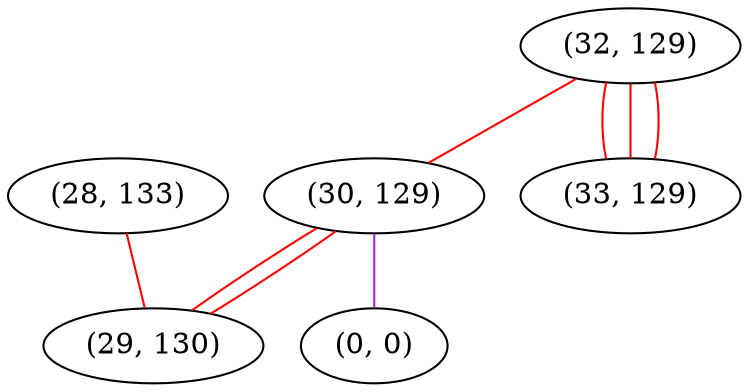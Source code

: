 graph "" {
"(28, 133)";
"(32, 129)";
"(30, 129)";
"(0, 0)";
"(29, 130)";
"(33, 129)";
"(28, 133)" -- "(29, 130)"  [color=red, key=0, weight=1];
"(32, 129)" -- "(30, 129)"  [color=red, key=0, weight=1];
"(32, 129)" -- "(33, 129)"  [color=red, key=0, weight=1];
"(32, 129)" -- "(33, 129)"  [color=red, key=1, weight=1];
"(32, 129)" -- "(33, 129)"  [color=red, key=2, weight=1];
"(30, 129)" -- "(0, 0)"  [color=purple, key=0, weight=4];
"(30, 129)" -- "(29, 130)"  [color=red, key=0, weight=1];
"(30, 129)" -- "(29, 130)"  [color=red, key=1, weight=1];
}
